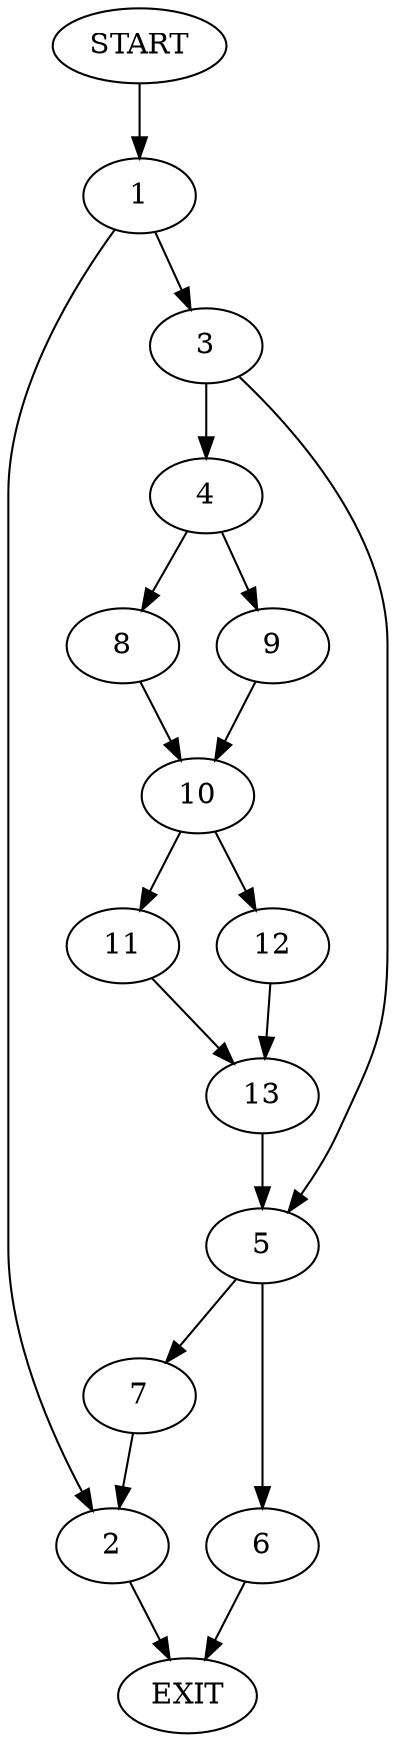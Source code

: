 digraph {
0 [label="START"]
14 [label="EXIT"]
0 -> 1
1 -> 2
1 -> 3
2 -> 14
3 -> 4
3 -> 5
5 -> 6
5 -> 7
4 -> 8
4 -> 9
8 -> 10
9 -> 10
10 -> 11
10 -> 12
11 -> 13
12 -> 13
13 -> 5
6 -> 14
7 -> 2
}
